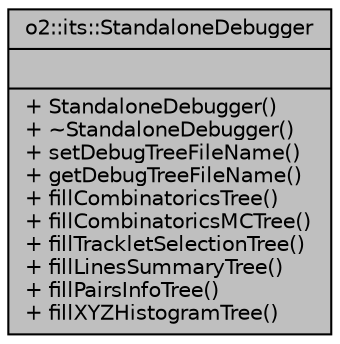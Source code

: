 digraph "o2::its::StandaloneDebugger"
{
 // INTERACTIVE_SVG=YES
  bgcolor="transparent";
  edge [fontname="Helvetica",fontsize="10",labelfontname="Helvetica",labelfontsize="10"];
  node [fontname="Helvetica",fontsize="10",shape=record];
  Node1 [label="{o2::its::StandaloneDebugger\n||+ StandaloneDebugger()\l+ ~StandaloneDebugger()\l+ setDebugTreeFileName()\l+ getDebugTreeFileName()\l+ fillCombinatoricsTree()\l+ fillCombinatoricsMCTree()\l+ fillTrackletSelectionTree()\l+ fillLinesSummaryTree()\l+ fillPairsInfoTree()\l+ fillXYZHistogramTree()\l}",height=0.2,width=0.4,color="black", fillcolor="grey75", style="filled", fontcolor="black"];
}
